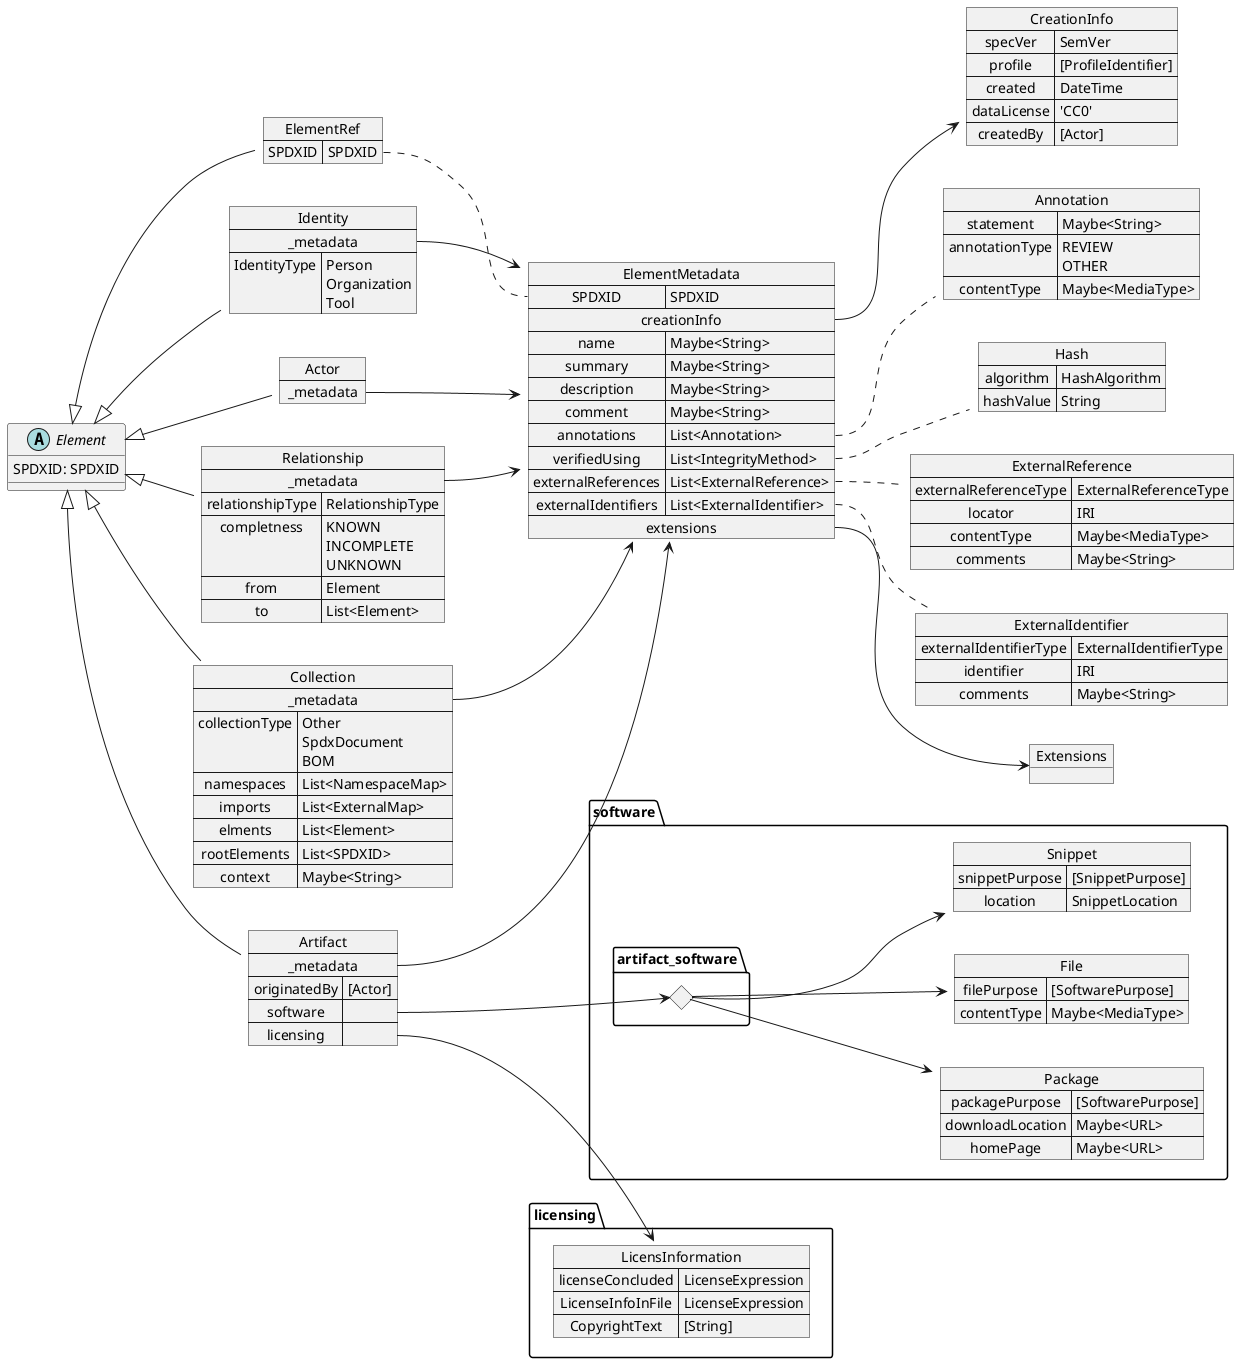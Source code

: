 @startuml
left to right direction

together {

map CreationInfo {
    specVer => SemVer
    profile => [ProfileIdentifier]
    created => DateTime
    dataLicense => 'CC0'
    createdBy => [Actor]
}
object Extensions
map ElementMetadata {
    SPDXID => SPDXID
    creationInfo *--> CreationInfo
    name => Maybe<String>
    summary => Maybe<String>
    description => Maybe<String>
    comment => Maybe<String>
    annotations => List<Annotation>
    verifiedUsing => List<IntegrityMethod>
    externalReferences => List<ExternalReference>
    externalIdentifiers => List<ExternalIdentifier>
    extensions *--> Extensions
}
map Annotation {
    statement => Maybe<String>
    annotationType => REVIEW\nOTHER
    contentType => Maybe<MediaType>
}
ElementMetadata::annotations .. Annotation
map ExternalReference {
    externalReferenceType => ExternalReferenceType
    locator => IRI
    contentType => Maybe<MediaType>
    comments => Maybe<String>
}
ElementMetadata::externalReferences .. ExternalReference
Map Hash {
    algorithm => HashAlgorithm
    hashValue => String
}
ElementMetadata::verifiedUsing .. Hash
Map ExternalIdentifier {
    externalIdentifierType => ExternalIdentifierType
    identifier => IRI
    comments => Maybe<String>
}
ElementMetadata::externalIdentifiers .. ExternalIdentifier

map Artifact {
    _metadata *--> ElementMetadata
    originatedBy => [Actor]
    software =>
    licensing =>
}

map Collection {
    _metadata *--> ElementMetadata
    collectionType => Other\nSpdxDocument\nBOM
    namespaces => List<NamespaceMap>
    imports => List<ExternalMap>
    elments => List<Element>
    rootElements => List<SPDXID>
    context => Maybe<String>
}


map Relationship {
    _metadata *--> ElementMetadata
    relationshipType => RelationshipType
    completness => KNOWN\nINCOMPLETE\nUNKNOWN
    from => Element
    to => List<Element>
}

map Actor {
    _metadata *--> ElementMetadata
}

map Identity {
    _metadata *--> ElementMetadata
    IdentityType => Person\nOrganization\nTool
}


package software {
    map Package {
        packagePurpose => [SoftwarePurpose]
        downloadLocation => Maybe<URL>
        homePage => Maybe<URL>
    }
    map File {
        filePurpose => [SoftwarePurpose]
        contentType => Maybe<MediaType>
    }
    Map Snippet {
        snippetPurpose => [SnippetPurpose]
        location => SnippetLocation
    }
    diamond artifact_software.dia
    artifact_software.dia --> Package
    artifact_software.dia --> File
    artifact_software.dia --> Snippet
    Artifact::software --> artifact_software.dia
}

package licensing {
    map LicensInformation {
        licenseConcluded => LicenseExpression
        LicenseInfoInFile => LicenseExpression
        CopyrightText => [String]
    }
    Artifact::licensing --> LicensInformation
}




map ElementRef {
    SPDXID => SPDXID
}
ElementRef::SPDXID .. ElementMetadata::SPDXID



abstract Element {
  SPDXID: SPDXID
  ' {method} toElementRef: Element
}
Element <|-- ElementRef
Element <|-- Identity
Element <|-- Actor
Element <|-- Relationship
Element <|-- Collection
Element <|-- Artifact

}

' enum RelationshipType {
' DESCRIBES
' AMENDS
' CONTAINS
' ANCESTOR [do we need both?]
' DESCENDANT [do we need both?]
' VARIANT
' DEPENDS_ON
' BUILD_DEPENDENCY
' DEV_DEPENDENCY
' OPTIONAL_DEPENDENCY
' PROVIDED_DEPENDENCY
' TEST_DEPENDENCY
' RUNTIME_DEPENDENCY
' DEPENDENCY_MANIFEST
' DYNAMIC_LINK
' STATIC_LINK
' PREREQUISITE

' BUILD_TOOL
' DEV_TOOL
' TEST_TOOL

' GENERATES

' DISTRIBUTION_ARTIFACT
' EXAMPLE
' DATA_FILE
' TEST_CASE
' DOCUMENTATION
' METAFILE
' TEST
' OPTIONAL_COMPONENT
' PACKAGES

' PATCH
' COPY
' EXPANDED_FROM_ARCHIVE
' FILE_ADDED
' FILE_DELETED
' FILE_MODIFIED

' SUPPLIED_BY *new*
' OTHER
' }
' enum HashAlgorithm {
' SHA1
' SHA224
' SHA256 [default]
' SHA384
' SHA512
' SHA3-224
' SHA3-256
' SHA3-384
' SHA3-512
' MD2
' MD4
' MD5
' MD6
' SPDX-PVC-SHA1
' SPDX-PVC-SHA256
' BLAKE2b-256
' BLAKE2b-384
' BLAKE2b-512
' BLAKE3
' }

' RelationshipType -[hidden]-> HashAlgorithm

@enduml